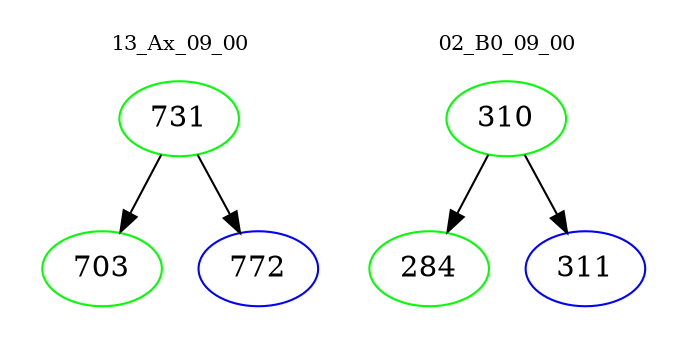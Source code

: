 digraph{
subgraph cluster_0 {
color = white
label = "13_Ax_09_00";
fontsize=10;
T0_731 [label="731", color="green"]
T0_731 -> T0_703 [color="black"]
T0_703 [label="703", color="green"]
T0_731 -> T0_772 [color="black"]
T0_772 [label="772", color="blue"]
}
subgraph cluster_1 {
color = white
label = "02_B0_09_00";
fontsize=10;
T1_310 [label="310", color="green"]
T1_310 -> T1_284 [color="black"]
T1_284 [label="284", color="green"]
T1_310 -> T1_311 [color="black"]
T1_311 [label="311", color="blue"]
}
}
